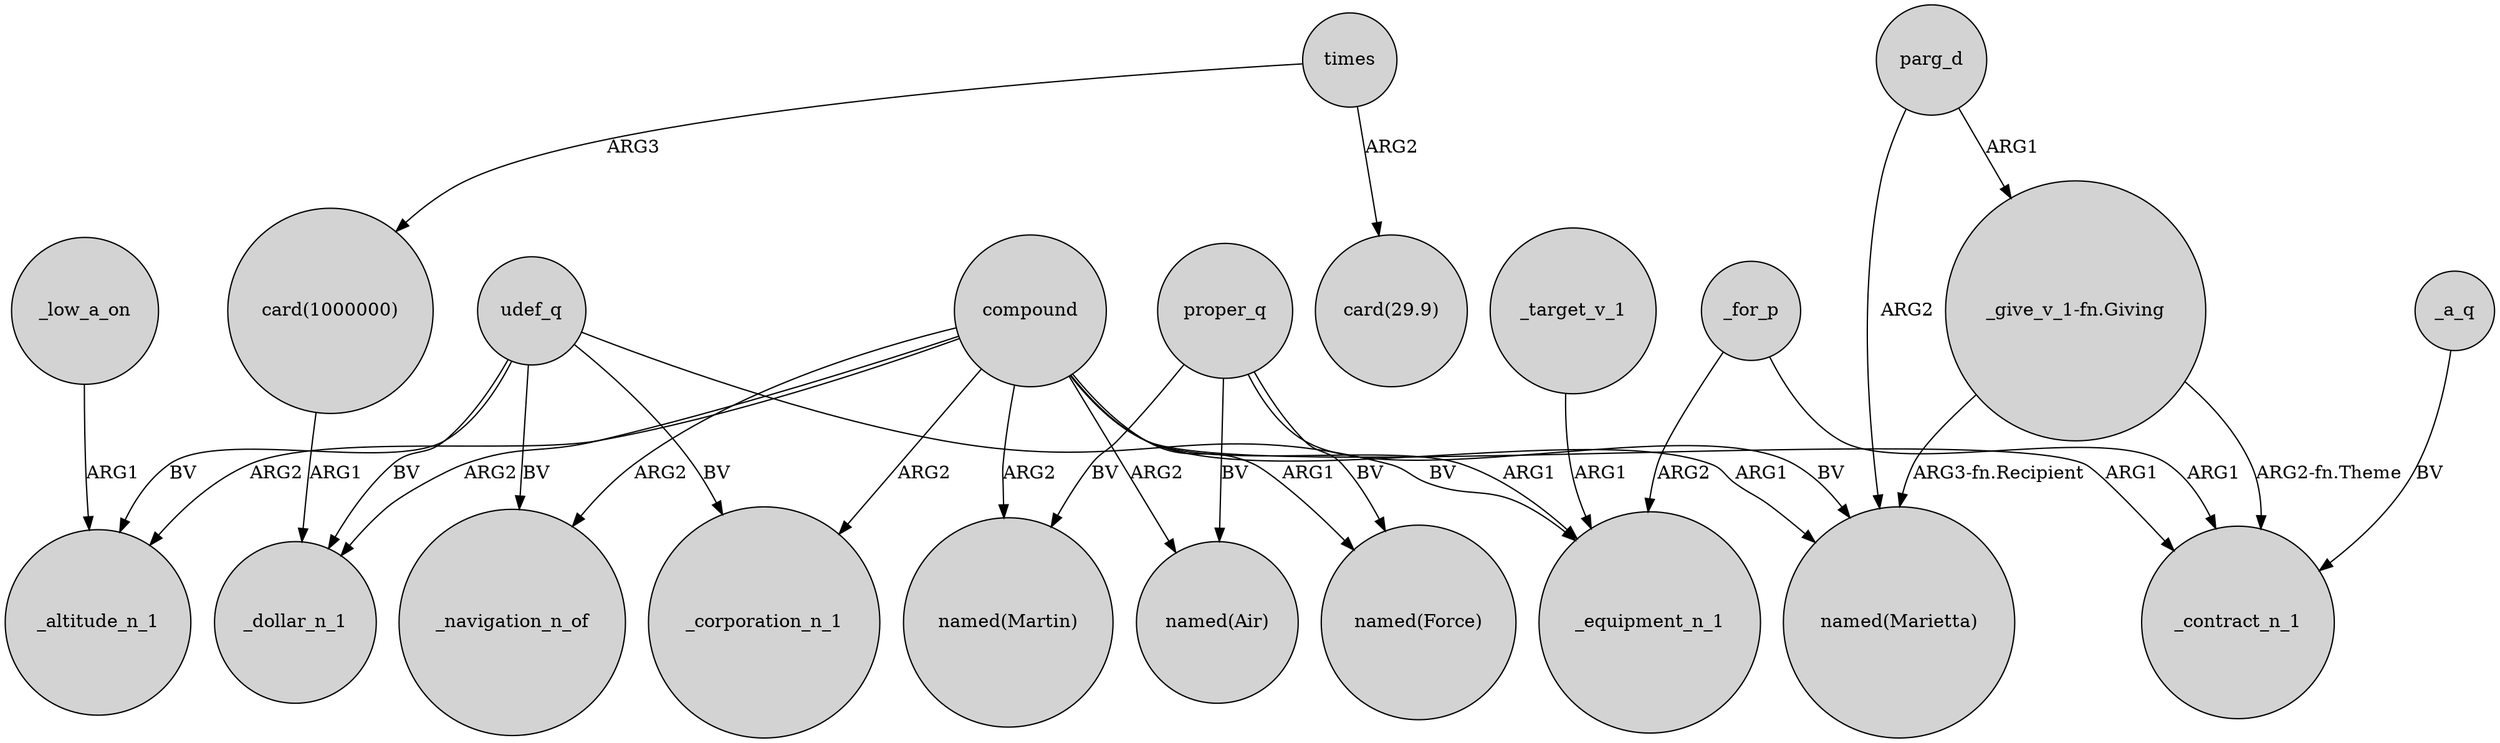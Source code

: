 digraph {
	node [shape=circle style=filled]
	"card(1000000)" -> _dollar_n_1 [label=ARG1]
	udef_q -> _equipment_n_1 [label=BV]
	compound -> "named(Marietta)" [label=ARG1]
	_for_p -> _equipment_n_1 [label=ARG2]
	_low_a_on -> _altitude_n_1 [label=ARG1]
	udef_q -> _navigation_n_of [label=BV]
	proper_q -> "named(Air)" [label=BV]
	compound -> _corporation_n_1 [label=ARG2]
	compound -> "named(Air)" [label=ARG2]
	compound -> "named(Force)" [label=ARG1]
	compound -> _equipment_n_1 [label=ARG1]
	compound -> _contract_n_1 [label=ARG1]
	_a_q -> _contract_n_1 [label=BV]
	_target_v_1 -> _equipment_n_1 [label=ARG1]
	proper_q -> "named(Marietta)" [label=BV]
	compound -> "named(Martin)" [label=ARG2]
	proper_q -> "named(Force)" [label=BV]
	compound -> _navigation_n_of [label=ARG2]
	udef_q -> _corporation_n_1 [label=BV]
	times -> "card(1000000)" [label=ARG3]
	parg_d -> "named(Marietta)" [label=ARG2]
	proper_q -> "named(Martin)" [label=BV]
	"_give_v_1-fn.Giving" -> _contract_n_1 [label="ARG2-fn.Theme"]
	compound -> _altitude_n_1 [label=ARG2]
	"_give_v_1-fn.Giving" -> "named(Marietta)" [label="ARG3-fn.Recipient"]
	times -> "card(29.9)" [label=ARG2]
	compound -> _dollar_n_1 [label=ARG2]
	_for_p -> _contract_n_1 [label=ARG1]
	udef_q -> _dollar_n_1 [label=BV]
	parg_d -> "_give_v_1-fn.Giving" [label=ARG1]
	udef_q -> _altitude_n_1 [label=BV]
}
